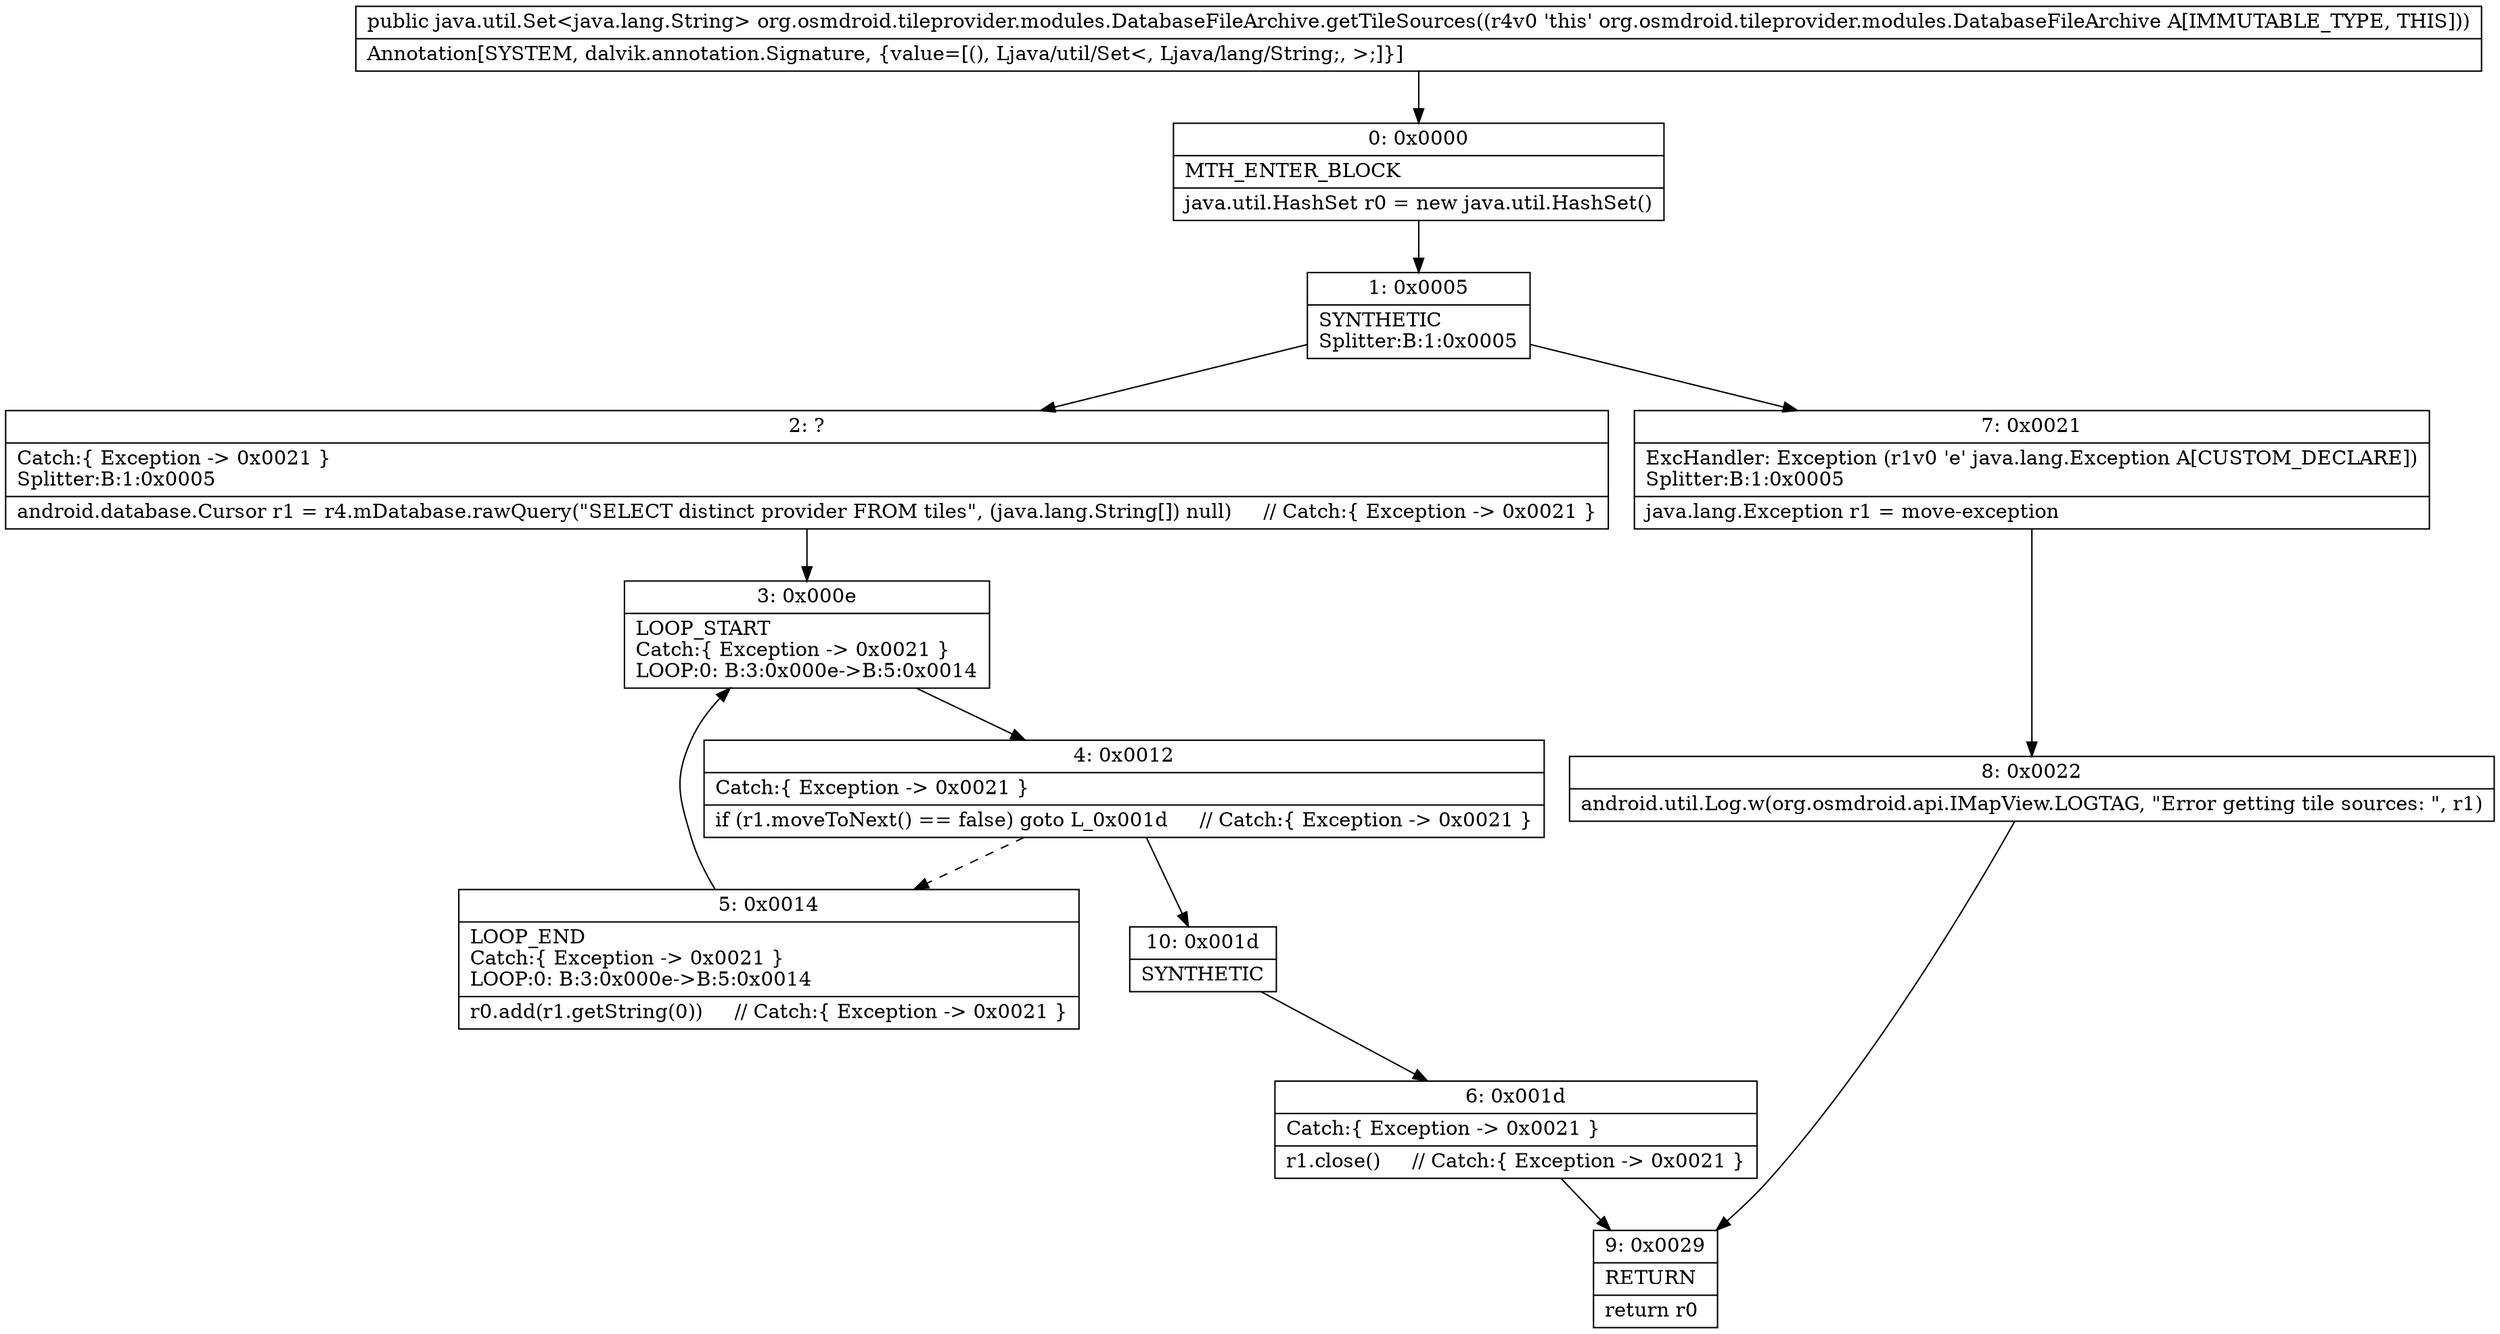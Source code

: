 digraph "CFG fororg.osmdroid.tileprovider.modules.DatabaseFileArchive.getTileSources()Ljava\/util\/Set;" {
Node_0 [shape=record,label="{0\:\ 0x0000|MTH_ENTER_BLOCK\l|java.util.HashSet r0 = new java.util.HashSet()\l}"];
Node_1 [shape=record,label="{1\:\ 0x0005|SYNTHETIC\lSplitter:B:1:0x0005\l}"];
Node_2 [shape=record,label="{2\:\ ?|Catch:\{ Exception \-\> 0x0021 \}\lSplitter:B:1:0x0005\l|android.database.Cursor r1 = r4.mDatabase.rawQuery(\"SELECT distinct provider FROM tiles\", (java.lang.String[]) null)     \/\/ Catch:\{ Exception \-\> 0x0021 \}\l}"];
Node_3 [shape=record,label="{3\:\ 0x000e|LOOP_START\lCatch:\{ Exception \-\> 0x0021 \}\lLOOP:0: B:3:0x000e\-\>B:5:0x0014\l}"];
Node_4 [shape=record,label="{4\:\ 0x0012|Catch:\{ Exception \-\> 0x0021 \}\l|if (r1.moveToNext() == false) goto L_0x001d     \/\/ Catch:\{ Exception \-\> 0x0021 \}\l}"];
Node_5 [shape=record,label="{5\:\ 0x0014|LOOP_END\lCatch:\{ Exception \-\> 0x0021 \}\lLOOP:0: B:3:0x000e\-\>B:5:0x0014\l|r0.add(r1.getString(0))     \/\/ Catch:\{ Exception \-\> 0x0021 \}\l}"];
Node_6 [shape=record,label="{6\:\ 0x001d|Catch:\{ Exception \-\> 0x0021 \}\l|r1.close()     \/\/ Catch:\{ Exception \-\> 0x0021 \}\l}"];
Node_7 [shape=record,label="{7\:\ 0x0021|ExcHandler: Exception (r1v0 'e' java.lang.Exception A[CUSTOM_DECLARE])\lSplitter:B:1:0x0005\l|java.lang.Exception r1 = move\-exception\l}"];
Node_8 [shape=record,label="{8\:\ 0x0022|android.util.Log.w(org.osmdroid.api.IMapView.LOGTAG, \"Error getting tile sources: \", r1)\l}"];
Node_9 [shape=record,label="{9\:\ 0x0029|RETURN\l|return r0\l}"];
Node_10 [shape=record,label="{10\:\ 0x001d|SYNTHETIC\l}"];
MethodNode[shape=record,label="{public java.util.Set\<java.lang.String\> org.osmdroid.tileprovider.modules.DatabaseFileArchive.getTileSources((r4v0 'this' org.osmdroid.tileprovider.modules.DatabaseFileArchive A[IMMUTABLE_TYPE, THIS]))  | Annotation[SYSTEM, dalvik.annotation.Signature, \{value=[(), Ljava\/util\/Set\<, Ljava\/lang\/String;, \>;]\}]\l}"];
MethodNode -> Node_0;
Node_0 -> Node_1;
Node_1 -> Node_2;
Node_1 -> Node_7;
Node_2 -> Node_3;
Node_3 -> Node_4;
Node_4 -> Node_5[style=dashed];
Node_4 -> Node_10;
Node_5 -> Node_3;
Node_6 -> Node_9;
Node_7 -> Node_8;
Node_8 -> Node_9;
Node_10 -> Node_6;
}

